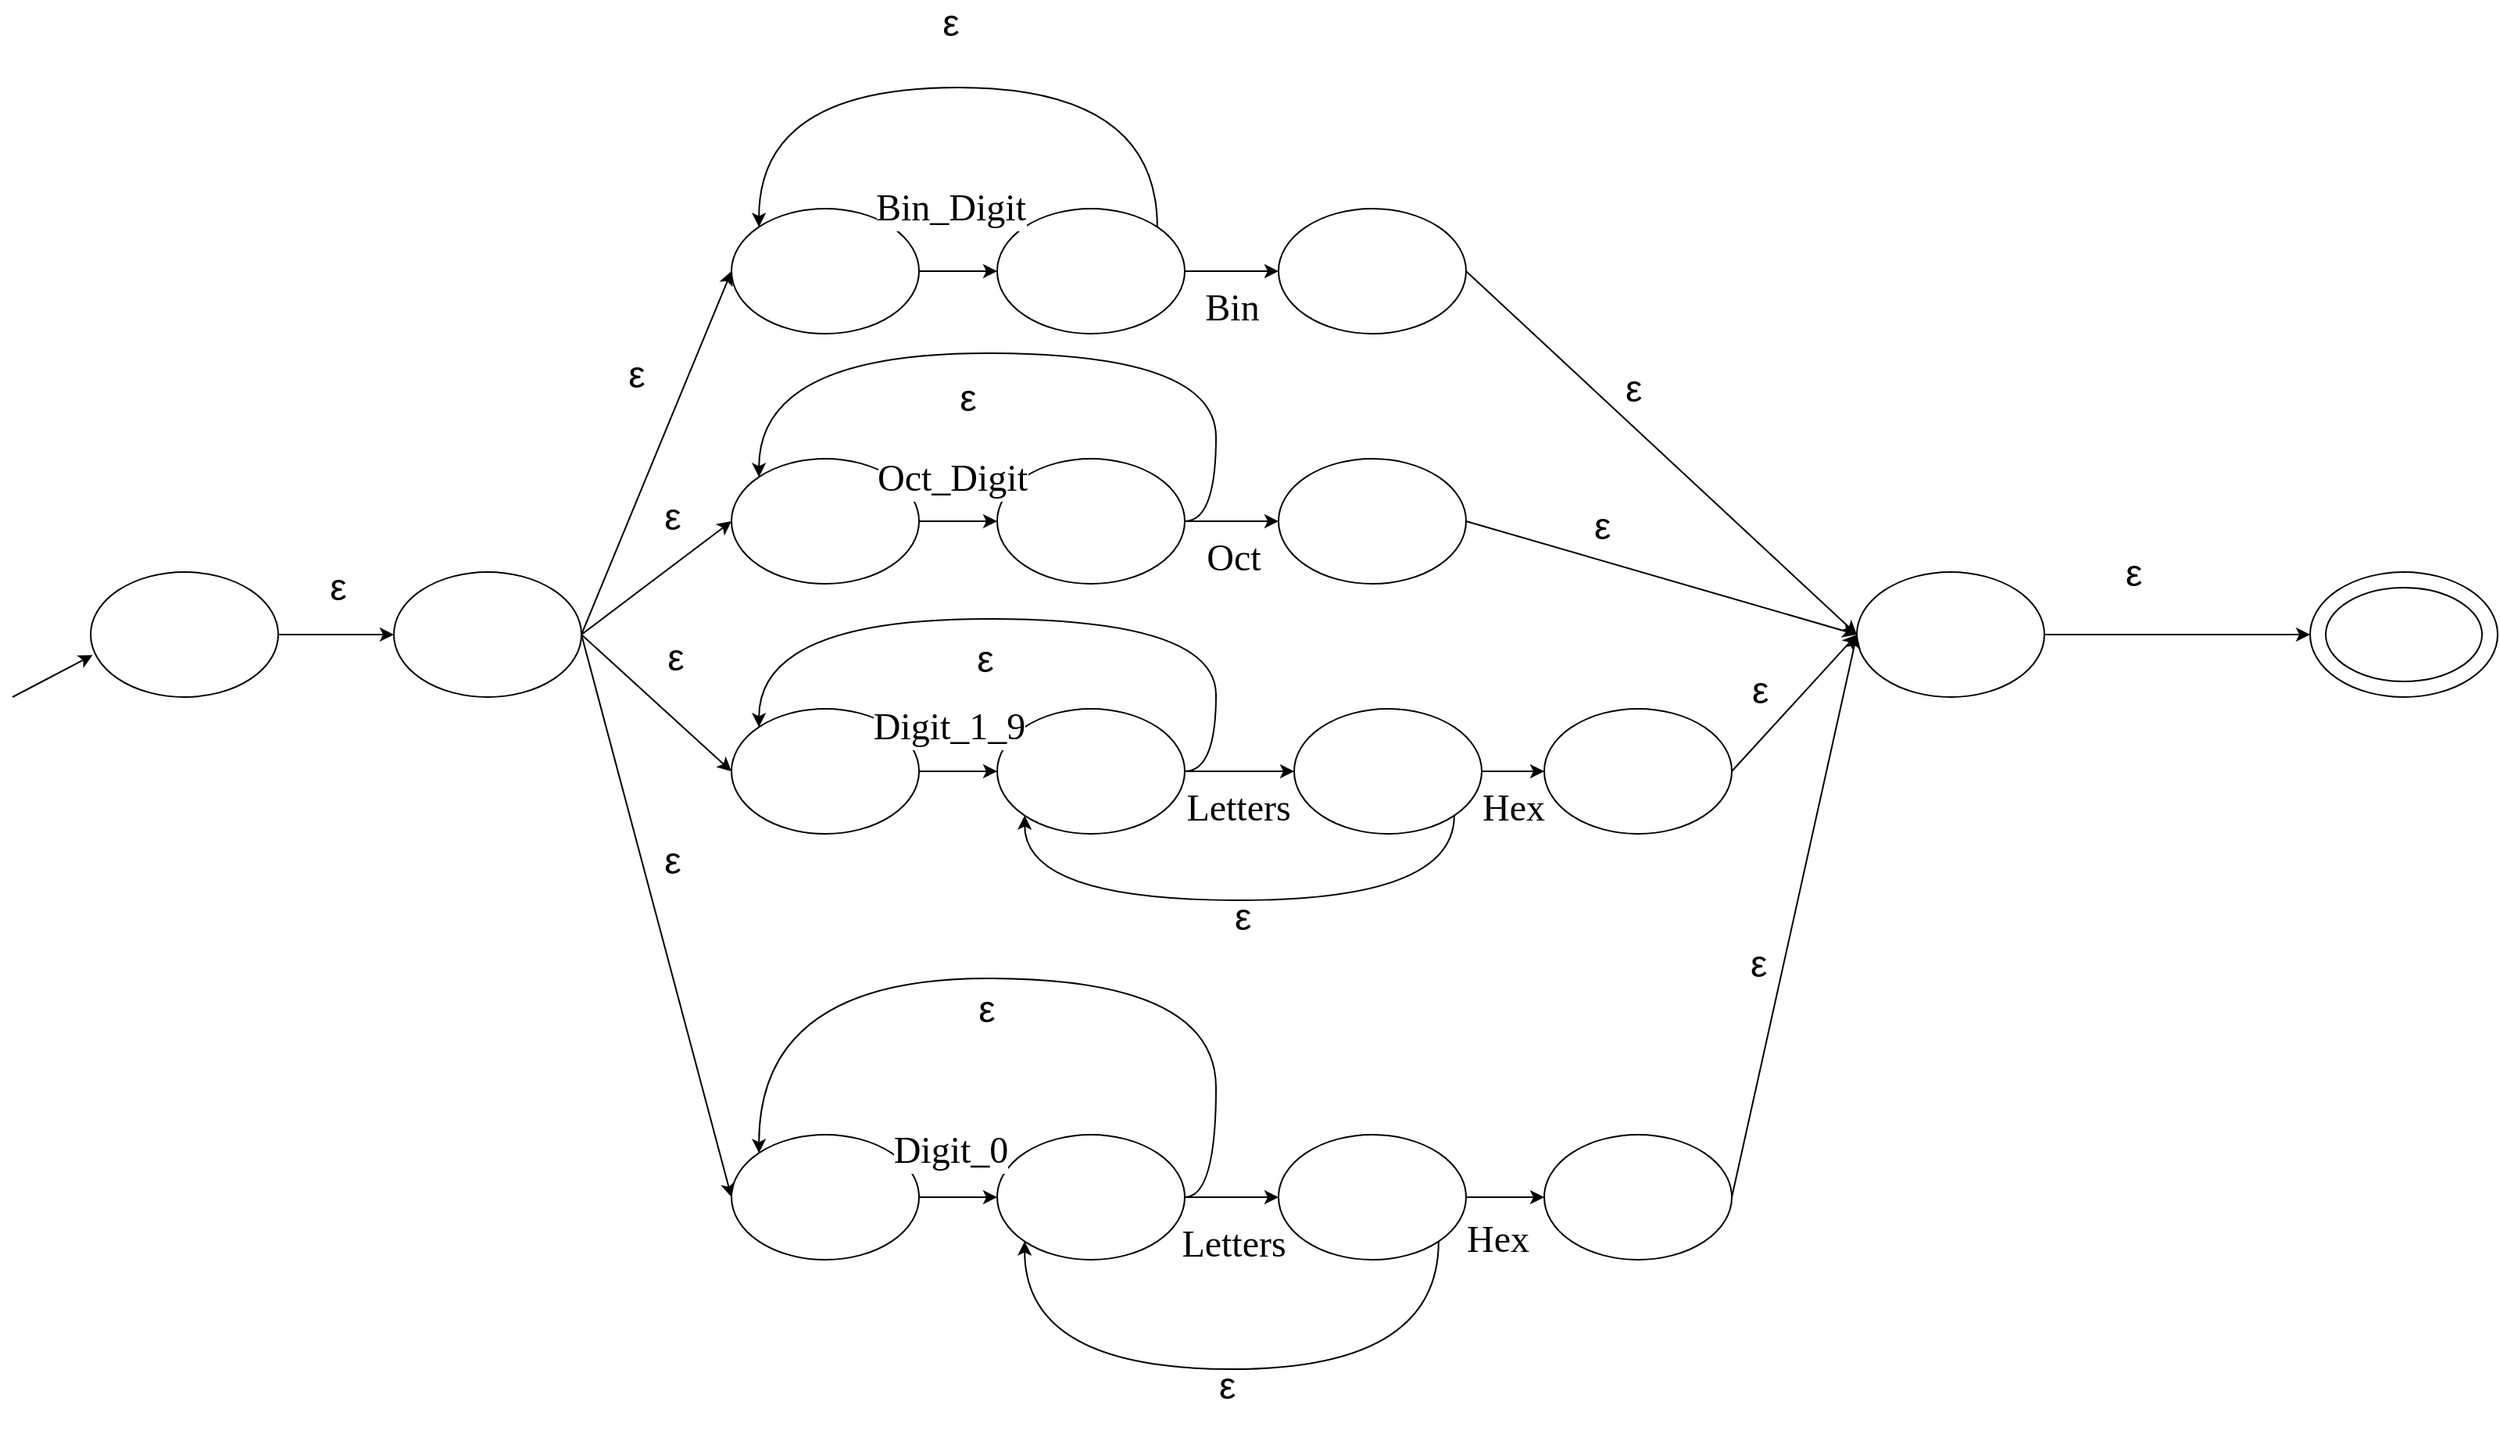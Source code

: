 <mxfile version="24.7.14">
  <diagram name="Страница-1" id="tpQXHwz-FdJpnM3Rr1b0">
    <mxGraphModel dx="1780" dy="3032" grid="1" gridSize="10" guides="1" tooltips="1" connect="1" arrows="1" fold="1" page="1" pageScale="1" pageWidth="827" pageHeight="1169" math="0" shadow="0">
      <root>
        <mxCell id="0" />
        <mxCell id="1" parent="0" />
        <mxCell id="v1GEBAYR39GBqrKkGxhv-24" value="" style="edgeStyle=orthogonalEdgeStyle;rounded=0;orthogonalLoop=1;jettySize=auto;html=1;" edge="1" parent="1" source="v1GEBAYR39GBqrKkGxhv-1" target="v1GEBAYR39GBqrKkGxhv-3">
          <mxGeometry relative="1" as="geometry" />
        </mxCell>
        <mxCell id="v1GEBAYR39GBqrKkGxhv-56" value="&lt;div&gt;&lt;font style=&quot;font-size: 24px;&quot;&gt;ε&lt;/font&gt;&lt;/div&gt;" style="edgeLabel;html=1;align=center;verticalAlign=middle;resizable=0;points=[];" vertex="1" connectable="0" parent="v1GEBAYR39GBqrKkGxhv-24">
          <mxGeometry x="0.018" y="-2" relative="1" as="geometry">
            <mxPoint y="-32" as="offset" />
          </mxGeometry>
        </mxCell>
        <mxCell id="v1GEBAYR39GBqrKkGxhv-1" value="" style="ellipse;whiteSpace=wrap;html=1;" vertex="1" parent="1">
          <mxGeometry x="160" y="260" width="120" height="80" as="geometry" />
        </mxCell>
        <mxCell id="v1GEBAYR39GBqrKkGxhv-2" value="" style="endArrow=classic;html=1;rounded=0;entryX=0.011;entryY=0.664;entryDx=0;entryDy=0;entryPerimeter=0;" edge="1" parent="1" target="v1GEBAYR39GBqrKkGxhv-1">
          <mxGeometry width="50" height="50" relative="1" as="geometry">
            <mxPoint x="110" y="340" as="sourcePoint" />
            <mxPoint x="160" y="290" as="targetPoint" />
          </mxGeometry>
        </mxCell>
        <mxCell id="v1GEBAYR39GBqrKkGxhv-3" value="" style="ellipse;whiteSpace=wrap;html=1;" vertex="1" parent="1">
          <mxGeometry x="354" y="260" width="120" height="80" as="geometry" />
        </mxCell>
        <mxCell id="v1GEBAYR39GBqrKkGxhv-32" value="" style="edgeStyle=orthogonalEdgeStyle;rounded=0;orthogonalLoop=1;jettySize=auto;html=1;" edge="1" parent="1" source="v1GEBAYR39GBqrKkGxhv-4" target="v1GEBAYR39GBqrKkGxhv-8">
          <mxGeometry relative="1" as="geometry" />
        </mxCell>
        <mxCell id="v1GEBAYR39GBqrKkGxhv-4" value="" style="ellipse;whiteSpace=wrap;html=1;" vertex="1" parent="1">
          <mxGeometry x="570" y="27.5" width="120" height="80" as="geometry" />
        </mxCell>
        <mxCell id="v1GEBAYR39GBqrKkGxhv-34" value="" style="edgeStyle=orthogonalEdgeStyle;rounded=0;orthogonalLoop=1;jettySize=auto;html=1;" edge="1" parent="1" source="v1GEBAYR39GBqrKkGxhv-5" target="v1GEBAYR39GBqrKkGxhv-9">
          <mxGeometry relative="1" as="geometry" />
        </mxCell>
        <mxCell id="v1GEBAYR39GBqrKkGxhv-5" value="" style="ellipse;whiteSpace=wrap;html=1;" vertex="1" parent="1">
          <mxGeometry x="570" y="187.5" width="120" height="80" as="geometry" />
        </mxCell>
        <mxCell id="v1GEBAYR39GBqrKkGxhv-36" value="" style="edgeStyle=orthogonalEdgeStyle;rounded=0;orthogonalLoop=1;jettySize=auto;html=1;" edge="1" parent="1" source="v1GEBAYR39GBqrKkGxhv-6" target="v1GEBAYR39GBqrKkGxhv-10">
          <mxGeometry relative="1" as="geometry" />
        </mxCell>
        <mxCell id="v1GEBAYR39GBqrKkGxhv-6" value="" style="ellipse;whiteSpace=wrap;html=1;" vertex="1" parent="1">
          <mxGeometry x="570" y="347.5" width="120" height="80" as="geometry" />
        </mxCell>
        <mxCell id="v1GEBAYR39GBqrKkGxhv-39" value="" style="edgeStyle=orthogonalEdgeStyle;rounded=0;orthogonalLoop=1;jettySize=auto;html=1;" edge="1" parent="1" source="v1GEBAYR39GBqrKkGxhv-7" target="v1GEBAYR39GBqrKkGxhv-11">
          <mxGeometry relative="1" as="geometry" />
        </mxCell>
        <mxCell id="v1GEBAYR39GBqrKkGxhv-7" value="" style="ellipse;whiteSpace=wrap;html=1;" vertex="1" parent="1">
          <mxGeometry x="570" y="620" width="120" height="80" as="geometry" />
        </mxCell>
        <mxCell id="v1GEBAYR39GBqrKkGxhv-33" value="" style="edgeStyle=orthogonalEdgeStyle;rounded=0;orthogonalLoop=1;jettySize=auto;html=1;" edge="1" parent="1" source="v1GEBAYR39GBqrKkGxhv-8" target="v1GEBAYR39GBqrKkGxhv-12">
          <mxGeometry relative="1" as="geometry" />
        </mxCell>
        <mxCell id="v1GEBAYR39GBqrKkGxhv-81" value="&lt;font style=&quot;font-size: 24px;&quot;&gt;&lt;span style=&quot;line-height: 107%; font-family: &amp;quot;Times New Roman&amp;quot;, serif;&quot; lang=&quot;EN-US&quot;&gt;Bin&lt;/span&gt;&lt;/font&gt;" style="edgeLabel;html=1;align=center;verticalAlign=middle;resizable=0;points=[];" vertex="1" connectable="0" parent="v1GEBAYR39GBqrKkGxhv-33">
          <mxGeometry x="0.033" relative="1" as="geometry">
            <mxPoint x="-1" y="23" as="offset" />
          </mxGeometry>
        </mxCell>
        <mxCell id="v1GEBAYR39GBqrKkGxhv-8" value="" style="ellipse;whiteSpace=wrap;html=1;" vertex="1" parent="1">
          <mxGeometry x="740" y="27.5" width="120" height="80" as="geometry" />
        </mxCell>
        <mxCell id="v1GEBAYR39GBqrKkGxhv-35" value="" style="edgeStyle=orthogonalEdgeStyle;rounded=0;orthogonalLoop=1;jettySize=auto;html=1;" edge="1" parent="1" source="v1GEBAYR39GBqrKkGxhv-9" target="v1GEBAYR39GBqrKkGxhv-13">
          <mxGeometry relative="1" as="geometry" />
        </mxCell>
        <mxCell id="v1GEBAYR39GBqrKkGxhv-82" value="&lt;font style=&quot;font-size: 24px;&quot; face=&quot;Times New Roman&quot;&gt;Oct&lt;/font&gt;" style="edgeLabel;html=1;align=center;verticalAlign=middle;resizable=0;points=[];" vertex="1" connectable="0" parent="v1GEBAYR39GBqrKkGxhv-35">
          <mxGeometry x="0.122" y="-2" relative="1" as="geometry">
            <mxPoint x="-3" y="21" as="offset" />
          </mxGeometry>
        </mxCell>
        <mxCell id="v1GEBAYR39GBqrKkGxhv-51" style="edgeStyle=orthogonalEdgeStyle;rounded=0;orthogonalLoop=1;jettySize=auto;html=1;exitX=1;exitY=0.5;exitDx=0;exitDy=0;entryX=0;entryY=0;entryDx=0;entryDy=0;curved=1;" edge="1" parent="1" source="v1GEBAYR39GBqrKkGxhv-9" target="v1GEBAYR39GBqrKkGxhv-5">
          <mxGeometry relative="1" as="geometry">
            <Array as="points">
              <mxPoint x="880" y="228" />
              <mxPoint x="880" y="120" />
              <mxPoint x="588" y="120" />
            </Array>
          </mxGeometry>
        </mxCell>
        <mxCell id="v1GEBAYR39GBqrKkGxhv-9" value="" style="ellipse;whiteSpace=wrap;html=1;" vertex="1" parent="1">
          <mxGeometry x="740" y="187.5" width="120" height="80" as="geometry" />
        </mxCell>
        <mxCell id="v1GEBAYR39GBqrKkGxhv-37" value="" style="edgeStyle=orthogonalEdgeStyle;rounded=0;orthogonalLoop=1;jettySize=auto;html=1;" edge="1" parent="1" source="v1GEBAYR39GBqrKkGxhv-10" target="v1GEBAYR39GBqrKkGxhv-14">
          <mxGeometry relative="1" as="geometry" />
        </mxCell>
        <mxCell id="v1GEBAYR39GBqrKkGxhv-79" value="&lt;font style=&quot;font-size: 24px;&quot;&gt;&lt;span style=&quot;line-height: 107%; font-family: &amp;quot;Times New Roman&amp;quot;, serif;&quot; lang=&quot;EN-US&quot;&gt;Letters&lt;/span&gt;&lt;/font&gt;" style="edgeLabel;html=1;align=center;verticalAlign=middle;resizable=0;points=[];" vertex="1" connectable="0" parent="v1GEBAYR39GBqrKkGxhv-37">
          <mxGeometry x="-0.038" y="-4" relative="1" as="geometry">
            <mxPoint y="19" as="offset" />
          </mxGeometry>
        </mxCell>
        <mxCell id="v1GEBAYR39GBqrKkGxhv-52" style="edgeStyle=orthogonalEdgeStyle;rounded=0;orthogonalLoop=1;jettySize=auto;html=1;exitX=1;exitY=0.5;exitDx=0;exitDy=0;entryX=0;entryY=0;entryDx=0;entryDy=0;curved=1;" edge="1" parent="1" source="v1GEBAYR39GBqrKkGxhv-10" target="v1GEBAYR39GBqrKkGxhv-6">
          <mxGeometry relative="1" as="geometry">
            <Array as="points">
              <mxPoint x="880" y="388" />
              <mxPoint x="880" y="290" />
              <mxPoint x="588" y="290" />
            </Array>
          </mxGeometry>
        </mxCell>
        <mxCell id="v1GEBAYR39GBqrKkGxhv-10" value="" style="ellipse;whiteSpace=wrap;html=1;" vertex="1" parent="1">
          <mxGeometry x="740" y="347.5" width="120" height="80" as="geometry" />
        </mxCell>
        <mxCell id="v1GEBAYR39GBqrKkGxhv-40" value="" style="edgeStyle=orthogonalEdgeStyle;rounded=0;orthogonalLoop=1;jettySize=auto;html=1;" edge="1" parent="1" source="v1GEBAYR39GBqrKkGxhv-11" target="v1GEBAYR39GBqrKkGxhv-15">
          <mxGeometry relative="1" as="geometry" />
        </mxCell>
        <mxCell id="v1GEBAYR39GBqrKkGxhv-80" value="&lt;font style=&quot;font-size: 24px;&quot;&gt;&lt;span style=&quot;line-height: 107%; font-family: &amp;quot;Times New Roman&amp;quot;, serif;&quot; lang=&quot;EN-US&quot;&gt;Letters&lt;/span&gt;&lt;/font&gt;" style="edgeLabel;html=1;align=center;verticalAlign=middle;resizable=0;points=[];" vertex="1" connectable="0" parent="v1GEBAYR39GBqrKkGxhv-40">
          <mxGeometry x="0.122" y="2" relative="1" as="geometry">
            <mxPoint x="-3" y="32" as="offset" />
          </mxGeometry>
        </mxCell>
        <mxCell id="v1GEBAYR39GBqrKkGxhv-54" style="edgeStyle=orthogonalEdgeStyle;rounded=0;orthogonalLoop=1;jettySize=auto;html=1;exitX=1;exitY=0.5;exitDx=0;exitDy=0;entryX=0;entryY=0;entryDx=0;entryDy=0;curved=1;" edge="1" parent="1" source="v1GEBAYR39GBqrKkGxhv-11" target="v1GEBAYR39GBqrKkGxhv-7">
          <mxGeometry relative="1" as="geometry">
            <Array as="points">
              <mxPoint x="880" y="660" />
              <mxPoint x="880" y="520" />
              <mxPoint x="588" y="520" />
            </Array>
          </mxGeometry>
        </mxCell>
        <mxCell id="v1GEBAYR39GBqrKkGxhv-11" value="" style="ellipse;whiteSpace=wrap;html=1;" vertex="1" parent="1">
          <mxGeometry x="740" y="620" width="120" height="80" as="geometry" />
        </mxCell>
        <mxCell id="v1GEBAYR39GBqrKkGxhv-12" value="" style="ellipse;whiteSpace=wrap;html=1;" vertex="1" parent="1">
          <mxGeometry x="920" y="27.5" width="120" height="80" as="geometry" />
        </mxCell>
        <mxCell id="v1GEBAYR39GBqrKkGxhv-13" value="" style="ellipse;whiteSpace=wrap;html=1;" vertex="1" parent="1">
          <mxGeometry x="920" y="187.5" width="120" height="80" as="geometry" />
        </mxCell>
        <mxCell id="v1GEBAYR39GBqrKkGxhv-38" value="" style="edgeStyle=orthogonalEdgeStyle;rounded=0;orthogonalLoop=1;jettySize=auto;html=1;" edge="1" parent="1" source="v1GEBAYR39GBqrKkGxhv-14" target="v1GEBAYR39GBqrKkGxhv-16">
          <mxGeometry relative="1" as="geometry" />
        </mxCell>
        <mxCell id="v1GEBAYR39GBqrKkGxhv-86" value="&lt;font style=&quot;font-size: 24px;&quot; face=&quot;Times New Roman&quot;&gt;Hex&lt;/font&gt;" style="edgeLabel;html=1;align=center;verticalAlign=middle;resizable=0;points=[];" vertex="1" connectable="0" parent="v1GEBAYR39GBqrKkGxhv-38">
          <mxGeometry x="0.115" y="-2" relative="1" as="geometry">
            <mxPoint x="-3" y="21" as="offset" />
          </mxGeometry>
        </mxCell>
        <mxCell id="v1GEBAYR39GBqrKkGxhv-53" style="edgeStyle=orthogonalEdgeStyle;rounded=0;orthogonalLoop=1;jettySize=auto;html=1;exitX=1;exitY=1;exitDx=0;exitDy=0;entryX=0;entryY=1;entryDx=0;entryDy=0;curved=1;" edge="1" parent="1" source="v1GEBAYR39GBqrKkGxhv-14" target="v1GEBAYR39GBqrKkGxhv-10">
          <mxGeometry relative="1" as="geometry">
            <Array as="points">
              <mxPoint x="1032" y="470" />
              <mxPoint x="758" y="470" />
            </Array>
          </mxGeometry>
        </mxCell>
        <mxCell id="v1GEBAYR39GBqrKkGxhv-14" value="" style="ellipse;whiteSpace=wrap;html=1;" vertex="1" parent="1">
          <mxGeometry x="930" y="347.5" width="120" height="80" as="geometry" />
        </mxCell>
        <mxCell id="v1GEBAYR39GBqrKkGxhv-41" value="" style="edgeStyle=orthogonalEdgeStyle;rounded=0;orthogonalLoop=1;jettySize=auto;html=1;" edge="1" parent="1" source="v1GEBAYR39GBqrKkGxhv-15" target="v1GEBAYR39GBqrKkGxhv-17">
          <mxGeometry relative="1" as="geometry" />
        </mxCell>
        <mxCell id="v1GEBAYR39GBqrKkGxhv-15" value="" style="ellipse;whiteSpace=wrap;html=1;" vertex="1" parent="1">
          <mxGeometry x="920" y="620" width="120" height="80" as="geometry" />
        </mxCell>
        <mxCell id="v1GEBAYR39GBqrKkGxhv-16" value="" style="ellipse;whiteSpace=wrap;html=1;" vertex="1" parent="1">
          <mxGeometry x="1090" y="347.5" width="120" height="80" as="geometry" />
        </mxCell>
        <mxCell id="v1GEBAYR39GBqrKkGxhv-17" value="" style="ellipse;whiteSpace=wrap;html=1;" vertex="1" parent="1">
          <mxGeometry x="1090" y="620" width="120" height="80" as="geometry" />
        </mxCell>
        <mxCell id="v1GEBAYR39GBqrKkGxhv-18" value="" style="ellipse;whiteSpace=wrap;html=1;" vertex="1" parent="1">
          <mxGeometry x="1290" y="260" width="120" height="80" as="geometry" />
        </mxCell>
        <mxCell id="v1GEBAYR39GBqrKkGxhv-19" value="" style="ellipse;whiteSpace=wrap;html=1;" vertex="1" parent="1">
          <mxGeometry x="1580" y="260" width="120" height="80" as="geometry" />
        </mxCell>
        <mxCell id="v1GEBAYR39GBqrKkGxhv-20" value="" style="ellipse;whiteSpace=wrap;html=1;" vertex="1" parent="1">
          <mxGeometry x="1590" y="270" width="100" height="60" as="geometry" />
        </mxCell>
        <mxCell id="v1GEBAYR39GBqrKkGxhv-27" value="" style="endArrow=classic;html=1;rounded=0;entryX=0;entryY=0.5;entryDx=0;entryDy=0;exitX=1;exitY=0.5;exitDx=0;exitDy=0;" edge="1" parent="1" source="v1GEBAYR39GBqrKkGxhv-3" target="v1GEBAYR39GBqrKkGxhv-5">
          <mxGeometry width="50" height="50" relative="1" as="geometry">
            <mxPoint x="480" y="290" as="sourcePoint" />
            <mxPoint x="530" y="240" as="targetPoint" />
          </mxGeometry>
        </mxCell>
        <mxCell id="v1GEBAYR39GBqrKkGxhv-58" value="&lt;font face=&quot;Times New Roman&quot; style=&quot;font-size: 24px;&quot;&gt;Oct_Digit&lt;/font&gt;" style="edgeLabel;html=1;align=center;verticalAlign=middle;resizable=0;points=[];" vertex="1" connectable="0" parent="v1GEBAYR39GBqrKkGxhv-27">
          <mxGeometry x="0.21" y="-2" relative="1" as="geometry">
            <mxPoint x="177" y="-58" as="offset" />
          </mxGeometry>
        </mxCell>
        <mxCell id="v1GEBAYR39GBqrKkGxhv-28" value="" style="endArrow=classic;html=1;rounded=0;exitX=1;exitY=0.5;exitDx=0;exitDy=0;entryX=0;entryY=0.5;entryDx=0;entryDy=0;" edge="1" parent="1" source="v1GEBAYR39GBqrKkGxhv-3" target="v1GEBAYR39GBqrKkGxhv-4">
          <mxGeometry width="50" height="50" relative="1" as="geometry">
            <mxPoint x="470" y="180" as="sourcePoint" />
            <mxPoint x="520" y="130" as="targetPoint" />
          </mxGeometry>
        </mxCell>
        <mxCell id="v1GEBAYR39GBqrKkGxhv-57" value="&lt;font face=&quot;Times New Roman&quot; style=&quot;font-size: 24px;&quot;&gt;Bin_Digit&lt;/font&gt;" style="edgeLabel;html=1;align=center;verticalAlign=middle;resizable=0;points=[];" vertex="1" connectable="0" parent="v1GEBAYR39GBqrKkGxhv-28">
          <mxGeometry x="0.029" y="-5" relative="1" as="geometry">
            <mxPoint x="182" y="-155" as="offset" />
          </mxGeometry>
        </mxCell>
        <mxCell id="v1GEBAYR39GBqrKkGxhv-29" value="" style="endArrow=classic;html=1;rounded=0;exitX=1;exitY=0.5;exitDx=0;exitDy=0;entryX=0;entryY=0.5;entryDx=0;entryDy=0;" edge="1" parent="1" source="v1GEBAYR39GBqrKkGxhv-3" target="v1GEBAYR39GBqrKkGxhv-6">
          <mxGeometry width="50" height="50" relative="1" as="geometry">
            <mxPoint x="440" y="430" as="sourcePoint" />
            <mxPoint x="490" y="380" as="targetPoint" />
          </mxGeometry>
        </mxCell>
        <mxCell id="v1GEBAYR39GBqrKkGxhv-59" value="&lt;font face=&quot;Times New Roman&quot; style=&quot;font-size: 24px;&quot;&gt;Digit_1_9&lt;/font&gt;" style="edgeLabel;html=1;align=center;verticalAlign=middle;resizable=0;points=[];" vertex="1" connectable="0" parent="v1GEBAYR39GBqrKkGxhv-29">
          <mxGeometry x="0.102" y="-4" relative="1" as="geometry">
            <mxPoint x="185" y="8" as="offset" />
          </mxGeometry>
        </mxCell>
        <mxCell id="v1GEBAYR39GBqrKkGxhv-30" value="" style="endArrow=classic;html=1;rounded=0;exitX=1;exitY=0.5;exitDx=0;exitDy=0;entryX=0;entryY=0.5;entryDx=0;entryDy=0;" edge="1" parent="1" source="v1GEBAYR39GBqrKkGxhv-3" target="v1GEBAYR39GBqrKkGxhv-7">
          <mxGeometry width="50" height="50" relative="1" as="geometry">
            <mxPoint x="430" y="540" as="sourcePoint" />
            <mxPoint x="480" y="490" as="targetPoint" />
          </mxGeometry>
        </mxCell>
        <mxCell id="v1GEBAYR39GBqrKkGxhv-60" value="&lt;font face=&quot;Times New Roman&quot; style=&quot;font-size: 24px;&quot;&gt;Digit_0&lt;/font&gt;" style="edgeLabel;html=1;align=center;verticalAlign=middle;resizable=0;points=[];" vertex="1" connectable="0" parent="v1GEBAYR39GBqrKkGxhv-30">
          <mxGeometry x="0.026" y="-1" relative="1" as="geometry">
            <mxPoint x="188" y="145" as="offset" />
          </mxGeometry>
        </mxCell>
        <mxCell id="v1GEBAYR39GBqrKkGxhv-42" value="" style="endArrow=classic;html=1;rounded=0;exitX=1;exitY=0.5;exitDx=0;exitDy=0;entryX=0;entryY=0.5;entryDx=0;entryDy=0;" edge="1" parent="1" source="v1GEBAYR39GBqrKkGxhv-12" target="v1GEBAYR39GBqrKkGxhv-18">
          <mxGeometry width="50" height="50" relative="1" as="geometry">
            <mxPoint x="1130" y="130" as="sourcePoint" />
            <mxPoint x="1180" y="80" as="targetPoint" />
          </mxGeometry>
        </mxCell>
        <mxCell id="v1GEBAYR39GBqrKkGxhv-43" value="" style="endArrow=classic;html=1;rounded=0;exitX=1;exitY=0.5;exitDx=0;exitDy=0;entryX=0;entryY=0.5;entryDx=0;entryDy=0;" edge="1" parent="1" source="v1GEBAYR39GBqrKkGxhv-13" target="v1GEBAYR39GBqrKkGxhv-18">
          <mxGeometry width="50" height="50" relative="1" as="geometry">
            <mxPoint x="1050" y="310" as="sourcePoint" />
            <mxPoint x="1100" y="260" as="targetPoint" />
          </mxGeometry>
        </mxCell>
        <mxCell id="v1GEBAYR39GBqrKkGxhv-44" value="" style="endArrow=classic;html=1;rounded=0;exitX=1;exitY=0.5;exitDx=0;exitDy=0;entryX=0;entryY=0.5;entryDx=0;entryDy=0;" edge="1" parent="1" source="v1GEBAYR39GBqrKkGxhv-16" target="v1GEBAYR39GBqrKkGxhv-18">
          <mxGeometry width="50" height="50" relative="1" as="geometry">
            <mxPoint x="1210" y="400" as="sourcePoint" />
            <mxPoint x="1260" y="350" as="targetPoint" />
          </mxGeometry>
        </mxCell>
        <mxCell id="v1GEBAYR39GBqrKkGxhv-45" value="" style="endArrow=classic;html=1;rounded=0;exitX=1;exitY=0.5;exitDx=0;exitDy=0;" edge="1" parent="1" source="v1GEBAYR39GBqrKkGxhv-17">
          <mxGeometry width="50" height="50" relative="1" as="geometry">
            <mxPoint x="1300" y="520" as="sourcePoint" />
            <mxPoint x="1290" y="300" as="targetPoint" />
          </mxGeometry>
        </mxCell>
        <mxCell id="v1GEBAYR39GBqrKkGxhv-46" value="" style="endArrow=classic;html=1;rounded=0;exitX=1;exitY=0.5;exitDx=0;exitDy=0;entryX=0;entryY=0.5;entryDx=0;entryDy=0;" edge="1" parent="1" source="v1GEBAYR39GBqrKkGxhv-18" target="v1GEBAYR39GBqrKkGxhv-19">
          <mxGeometry width="50" height="50" relative="1" as="geometry">
            <mxPoint x="1370" y="460" as="sourcePoint" />
            <mxPoint x="1420" y="410" as="targetPoint" />
          </mxGeometry>
        </mxCell>
        <mxCell id="v1GEBAYR39GBqrKkGxhv-50" value="" style="endArrow=classic;html=1;rounded=0;edgeStyle=orthogonalEdgeStyle;curved=1;entryX=0;entryY=0;entryDx=0;entryDy=0;exitX=1;exitY=0;exitDx=0;exitDy=0;" edge="1" parent="1" source="v1GEBAYR39GBqrKkGxhv-8" target="v1GEBAYR39GBqrKkGxhv-4">
          <mxGeometry width="50" height="50" relative="1" as="geometry">
            <mxPoint x="850" y="-50" as="sourcePoint" />
            <mxPoint x="1470" y="70" as="targetPoint" />
            <Array as="points">
              <mxPoint x="842" y="-50" />
              <mxPoint x="588" y="-50" />
            </Array>
          </mxGeometry>
        </mxCell>
        <mxCell id="v1GEBAYR39GBqrKkGxhv-55" style="edgeStyle=orthogonalEdgeStyle;rounded=0;orthogonalLoop=1;jettySize=auto;html=1;exitX=1;exitY=1;exitDx=0;exitDy=0;entryX=0;entryY=1;entryDx=0;entryDy=0;curved=1;" edge="1" parent="1" source="v1GEBAYR39GBqrKkGxhv-15" target="v1GEBAYR39GBqrKkGxhv-11">
          <mxGeometry relative="1" as="geometry">
            <mxPoint x="870" y="670" as="sourcePoint" />
            <mxPoint x="598" y="642" as="targetPoint" />
            <Array as="points">
              <mxPoint x="1022" y="770" />
              <mxPoint x="758" y="770" />
            </Array>
          </mxGeometry>
        </mxCell>
        <mxCell id="v1GEBAYR39GBqrKkGxhv-63" value="&lt;div&gt;&lt;font style=&quot;font-size: 24px;&quot;&gt;ε&lt;/font&gt;&lt;/div&gt;" style="edgeLabel;html=1;align=center;verticalAlign=middle;resizable=0;points=[];" vertex="1" connectable="0" parent="1">
          <mxGeometry x="310.005" y="270" as="geometry">
            <mxPoint x="199" y="-136" as="offset" />
          </mxGeometry>
        </mxCell>
        <mxCell id="v1GEBAYR39GBqrKkGxhv-64" value="&lt;div&gt;&lt;font style=&quot;font-size: 24px;&quot;&gt;ε&lt;/font&gt;&lt;/div&gt;" style="edgeLabel;html=1;align=center;verticalAlign=middle;resizable=0;points=[];" vertex="1" connectable="0" parent="1">
          <mxGeometry x="330.005" y="280" as="geometry">
            <mxPoint x="202" y="-55" as="offset" />
          </mxGeometry>
        </mxCell>
        <mxCell id="v1GEBAYR39GBqrKkGxhv-65" value="&lt;div&gt;&lt;font style=&quot;font-size: 24px;&quot;&gt;ε&lt;/font&gt;&lt;/div&gt;" style="edgeLabel;html=1;align=center;verticalAlign=middle;resizable=0;points=[];" vertex="1" connectable="0" parent="1">
          <mxGeometry x="347.895" y="300" as="geometry">
            <mxPoint x="186" y="15" as="offset" />
          </mxGeometry>
        </mxCell>
        <mxCell id="v1GEBAYR39GBqrKkGxhv-66" value="&lt;div&gt;&lt;font style=&quot;font-size: 24px;&quot;&gt;ε&lt;/font&gt;&lt;/div&gt;" style="edgeLabel;html=1;align=center;verticalAlign=middle;resizable=0;points=[];" vertex="1" connectable="0" parent="1">
          <mxGeometry x="357.895" y="310" as="geometry">
            <mxPoint x="174" y="135" as="offset" />
          </mxGeometry>
        </mxCell>
        <mxCell id="v1GEBAYR39GBqrKkGxhv-67" value="&lt;div&gt;&lt;font style=&quot;font-size: 24px;&quot;&gt;ε&lt;/font&gt;&lt;/div&gt;&lt;div&gt;&lt;font size=&quot;3&quot;&gt;&lt;br&gt;&lt;/font&gt;&lt;/div&gt;" style="edgeLabel;html=1;align=center;verticalAlign=middle;resizable=0;points=[];" vertex="1" connectable="0" parent="1">
          <mxGeometry x="367.895" y="320" as="geometry">
            <mxPoint x="342" y="-402" as="offset" />
          </mxGeometry>
        </mxCell>
        <mxCell id="v1GEBAYR39GBqrKkGxhv-68" value="&lt;div&gt;&lt;font style=&quot;font-size: 24px;&quot;&gt;ε&lt;/font&gt;&lt;/div&gt;" style="edgeLabel;html=1;align=center;verticalAlign=middle;resizable=0;points=[];" vertex="1" connectable="0" parent="1">
          <mxGeometry x="377.895" y="340" as="geometry">
            <mxPoint x="343" y="-191" as="offset" />
          </mxGeometry>
        </mxCell>
        <mxCell id="v1GEBAYR39GBqrKkGxhv-69" value="&lt;div&gt;&lt;font style=&quot;font-size: 24px;&quot;&gt;ε&lt;/font&gt;&lt;/div&gt;" style="edgeLabel;html=1;align=center;verticalAlign=middle;resizable=0;points=[];" vertex="1" connectable="0" parent="1">
          <mxGeometry x="400.005" y="350" as="geometry">
            <mxPoint x="332" y="-34" as="offset" />
          </mxGeometry>
        </mxCell>
        <mxCell id="v1GEBAYR39GBqrKkGxhv-70" value="&lt;div&gt;&lt;font style=&quot;font-size: 24px;&quot;&gt;ε&lt;/font&gt;&lt;/div&gt;" style="edgeLabel;html=1;align=center;verticalAlign=middle;resizable=0;points=[];" vertex="1" connectable="0" parent="1">
          <mxGeometry x="397.895" y="350" as="geometry">
            <mxPoint x="335" y="190" as="offset" />
          </mxGeometry>
        </mxCell>
        <mxCell id="v1GEBAYR39GBqrKkGxhv-72" value="&#xa;&lt;div&gt;&lt;font style=&quot;font-size: 24px;&quot;&gt;ε&lt;/font&gt;&lt;/div&gt;&#xa;&#xa;" style="text;whiteSpace=wrap;html=1;" vertex="1" parent="1">
          <mxGeometry x="1140" y="107.5" width="40" height="50" as="geometry" />
        </mxCell>
        <mxCell id="v1GEBAYR39GBqrKkGxhv-73" value="&lt;div&gt;&lt;font style=&quot;font-size: 24px;&quot;&gt;ε&lt;/font&gt;&lt;/div&gt;" style="text;whiteSpace=wrap;html=1;" vertex="1" parent="1">
          <mxGeometry x="1120" y="210" width="40" height="50" as="geometry" />
        </mxCell>
        <mxCell id="v1GEBAYR39GBqrKkGxhv-74" value="&lt;div&gt;&lt;font style=&quot;font-size: 24px;&quot;&gt;ε&lt;/font&gt;&lt;/div&gt;" style="text;whiteSpace=wrap;html=1;" vertex="1" parent="1">
          <mxGeometry x="1221" y="315" width="40" height="50" as="geometry" />
        </mxCell>
        <mxCell id="v1GEBAYR39GBqrKkGxhv-75" value="&lt;div&gt;&lt;font style=&quot;font-size: 24px;&quot;&gt;ε&lt;/font&gt;&lt;/div&gt;" style="text;whiteSpace=wrap;html=1;" vertex="1" parent="1">
          <mxGeometry x="1220" y="490" width="40" height="50" as="geometry" />
        </mxCell>
        <mxCell id="v1GEBAYR39GBqrKkGxhv-76" value="&lt;div&gt;&lt;font style=&quot;font-size: 24px;&quot;&gt;ε&lt;/font&gt;&lt;/div&gt;" style="text;whiteSpace=wrap;html=1;" vertex="1" parent="1">
          <mxGeometry x="1460" y="240" width="40" height="50" as="geometry" />
        </mxCell>
        <mxCell id="v1GEBAYR39GBqrKkGxhv-77" value="&lt;div&gt;&lt;font style=&quot;font-size: 24px;&quot;&gt;ε&lt;/font&gt;&lt;/div&gt;" style="text;whiteSpace=wrap;html=1;" vertex="1" parent="1">
          <mxGeometry x="890" y="460" width="40" height="50" as="geometry" />
        </mxCell>
        <mxCell id="v1GEBAYR39GBqrKkGxhv-78" value="&lt;div&gt;&lt;font style=&quot;font-size: 24px;&quot;&gt;ε&lt;/font&gt;&lt;/div&gt;" style="text;whiteSpace=wrap;html=1;" vertex="1" parent="1">
          <mxGeometry x="880" y="760" width="40" height="50" as="geometry" />
        </mxCell>
        <mxCell id="v1GEBAYR39GBqrKkGxhv-87" value="&lt;font style=&quot;font-size: 24px;&quot; face=&quot;Times New Roman&quot;&gt;Hex&lt;/font&gt;" style="edgeLabel;html=1;align=center;verticalAlign=middle;resizable=0;points=[];" vertex="1" connectable="0" parent="1">
          <mxGeometry x="1059.999" y="510" as="geometry">
            <mxPoint y="177" as="offset" />
          </mxGeometry>
        </mxCell>
      </root>
    </mxGraphModel>
  </diagram>
</mxfile>
